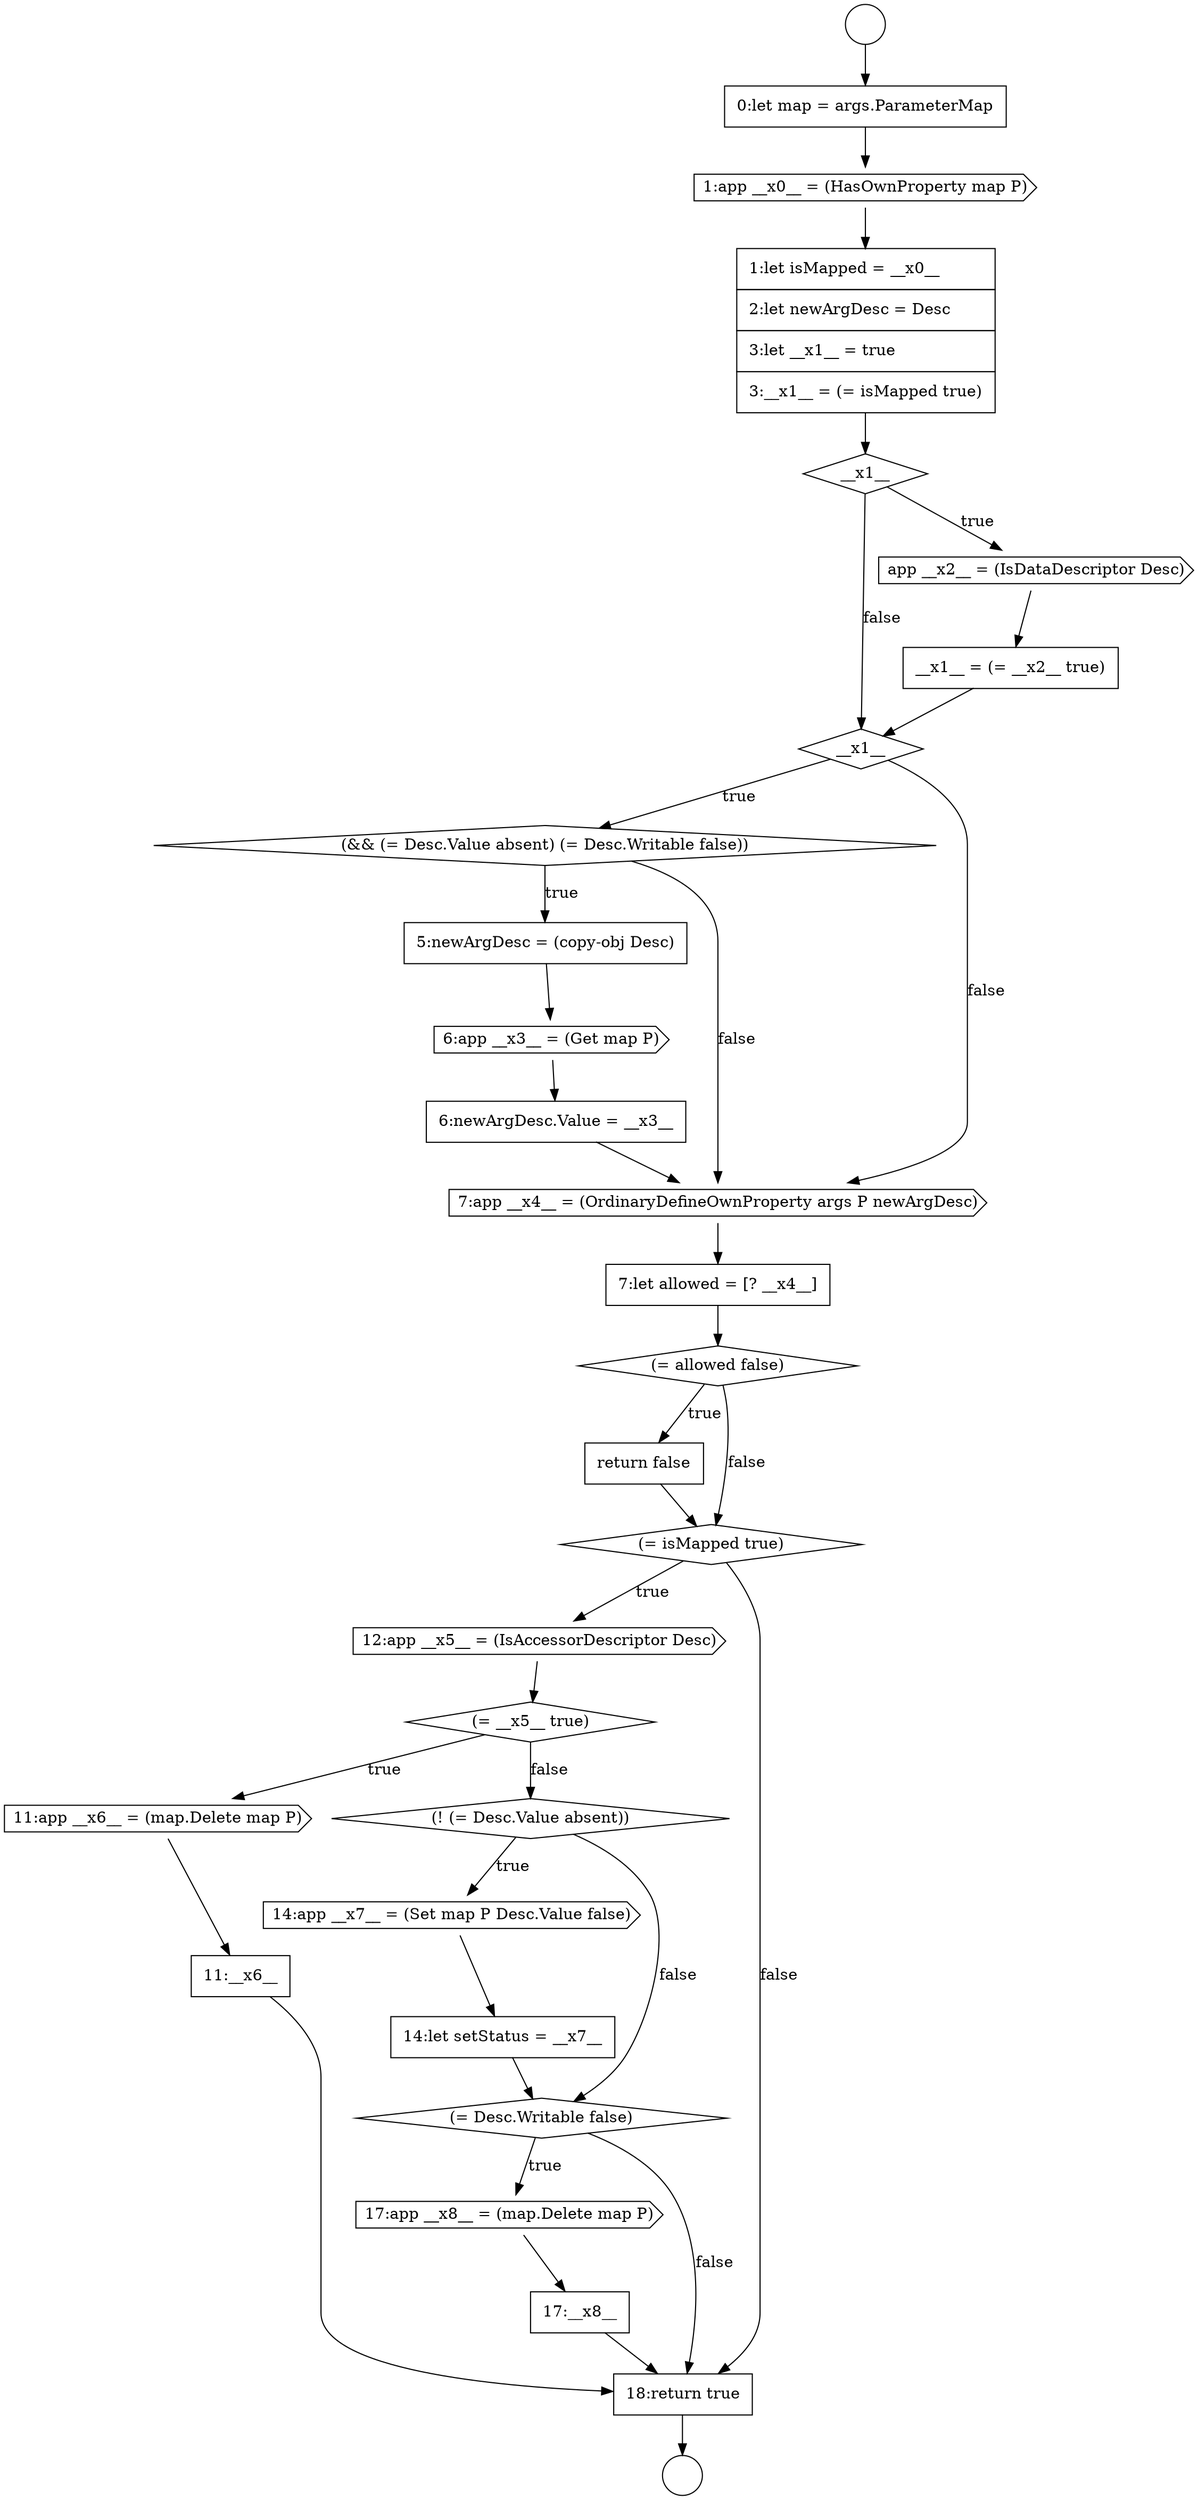 digraph {
  node2778 [shape=cds, label=<<font color="black">11:app __x6__ = (map.Delete map P)</font>> color="black" fillcolor="white" style=filled]
  node2776 [shape=cds, label=<<font color="black">12:app __x5__ = (IsAccessorDescriptor Desc)</font>> color="black" fillcolor="white" style=filled]
  node2763 [shape=diamond, label=<<font color="black">__x1__</font>> color="black" fillcolor="white" style=filled]
  node2767 [shape=diamond, label=<<font color="black">(&amp;&amp; (= Desc.Value absent) (= Desc.Writable false))</font>> color="black" fillcolor="white" style=filled]
  node2773 [shape=diamond, label=<<font color="black">(= allowed false)</font>> color="black" fillcolor="white" style=filled]
  node2781 [shape=cds, label=<<font color="black">14:app __x7__ = (Set map P Desc.Value false)</font>> color="black" fillcolor="white" style=filled]
  node2766 [shape=diamond, label=<<font color="black">__x1__</font>> color="black" fillcolor="white" style=filled]
  node2761 [shape=cds, label=<<font color="black">1:app __x0__ = (HasOwnProperty map P)</font>> color="black" fillcolor="white" style=filled]
  node2759 [shape=circle label=" " color="black" fillcolor="white" style=filled]
  node2774 [shape=none, margin=0, label=<<font color="black">
    <table border="0" cellborder="1" cellspacing="0" cellpadding="10">
      <tr><td align="left">return false</td></tr>
    </table>
  </font>> color="black" fillcolor="white" style=filled]
  node2784 [shape=cds, label=<<font color="black">17:app __x8__ = (map.Delete map P)</font>> color="black" fillcolor="white" style=filled]
  node2764 [shape=cds, label=<<font color="black">app __x2__ = (IsDataDescriptor Desc)</font>> color="black" fillcolor="white" style=filled]
  node2768 [shape=none, margin=0, label=<<font color="black">
    <table border="0" cellborder="1" cellspacing="0" cellpadding="10">
      <tr><td align="left">5:newArgDesc = (copy-obj Desc)</td></tr>
    </table>
  </font>> color="black" fillcolor="white" style=filled]
  node2783 [shape=diamond, label=<<font color="black">(= Desc.Writable false)</font>> color="black" fillcolor="white" style=filled]
  node2771 [shape=cds, label=<<font color="black">7:app __x4__ = (OrdinaryDefineOwnProperty args P newArgDesc)</font>> color="black" fillcolor="white" style=filled]
  node2782 [shape=none, margin=0, label=<<font color="black">
    <table border="0" cellborder="1" cellspacing="0" cellpadding="10">
      <tr><td align="left">14:let setStatus = __x7__</td></tr>
    </table>
  </font>> color="black" fillcolor="white" style=filled]
  node2777 [shape=diamond, label=<<font color="black">(= __x5__ true)</font>> color="black" fillcolor="white" style=filled]
  node2772 [shape=none, margin=0, label=<<font color="black">
    <table border="0" cellborder="1" cellspacing="0" cellpadding="10">
      <tr><td align="left">7:let allowed = [? __x4__]</td></tr>
    </table>
  </font>> color="black" fillcolor="white" style=filled]
  node2762 [shape=none, margin=0, label=<<font color="black">
    <table border="0" cellborder="1" cellspacing="0" cellpadding="10">
      <tr><td align="left">1:let isMapped = __x0__</td></tr>
      <tr><td align="left">2:let newArgDesc = Desc</td></tr>
      <tr><td align="left">3:let __x1__ = true</td></tr>
      <tr><td align="left">3:__x1__ = (= isMapped true)</td></tr>
    </table>
  </font>> color="black" fillcolor="white" style=filled]
  node2758 [shape=circle label=" " color="black" fillcolor="white" style=filled]
  node2769 [shape=cds, label=<<font color="black">6:app __x3__ = (Get map P)</font>> color="black" fillcolor="white" style=filled]
  node2780 [shape=diamond, label=<<font color="black">(! (= Desc.Value absent))</font>> color="black" fillcolor="white" style=filled]
  node2785 [shape=none, margin=0, label=<<font color="black">
    <table border="0" cellborder="1" cellspacing="0" cellpadding="10">
      <tr><td align="left">17:__x8__</td></tr>
    </table>
  </font>> color="black" fillcolor="white" style=filled]
  node2770 [shape=none, margin=0, label=<<font color="black">
    <table border="0" cellborder="1" cellspacing="0" cellpadding="10">
      <tr><td align="left">6:newArgDesc.Value = __x3__</td></tr>
    </table>
  </font>> color="black" fillcolor="white" style=filled]
  node2765 [shape=none, margin=0, label=<<font color="black">
    <table border="0" cellborder="1" cellspacing="0" cellpadding="10">
      <tr><td align="left">__x1__ = (= __x2__ true)</td></tr>
    </table>
  </font>> color="black" fillcolor="white" style=filled]
  node2760 [shape=none, margin=0, label=<<font color="black">
    <table border="0" cellborder="1" cellspacing="0" cellpadding="10">
      <tr><td align="left">0:let map = args.ParameterMap</td></tr>
    </table>
  </font>> color="black" fillcolor="white" style=filled]
  node2775 [shape=diamond, label=<<font color="black">(= isMapped true)</font>> color="black" fillcolor="white" style=filled]
  node2786 [shape=none, margin=0, label=<<font color="black">
    <table border="0" cellborder="1" cellspacing="0" cellpadding="10">
      <tr><td align="left">18:return true</td></tr>
    </table>
  </font>> color="black" fillcolor="white" style=filled]
  node2779 [shape=none, margin=0, label=<<font color="black">
    <table border="0" cellborder="1" cellspacing="0" cellpadding="10">
      <tr><td align="left">11:__x6__</td></tr>
    </table>
  </font>> color="black" fillcolor="white" style=filled]
  node2777 -> node2778 [label=<<font color="black">true</font>> color="black"]
  node2777 -> node2780 [label=<<font color="black">false</font>> color="black"]
  node2761 -> node2762 [ color="black"]
  node2778 -> node2779 [ color="black"]
  node2781 -> node2782 [ color="black"]
  node2768 -> node2769 [ color="black"]
  node2774 -> node2775 [ color="black"]
  node2783 -> node2784 [label=<<font color="black">true</font>> color="black"]
  node2783 -> node2786 [label=<<font color="black">false</font>> color="black"]
  node2766 -> node2767 [label=<<font color="black">true</font>> color="black"]
  node2766 -> node2771 [label=<<font color="black">false</font>> color="black"]
  node2780 -> node2781 [label=<<font color="black">true</font>> color="black"]
  node2780 -> node2783 [label=<<font color="black">false</font>> color="black"]
  node2786 -> node2759 [ color="black"]
  node2785 -> node2786 [ color="black"]
  node2767 -> node2768 [label=<<font color="black">true</font>> color="black"]
  node2767 -> node2771 [label=<<font color="black">false</font>> color="black"]
  node2773 -> node2774 [label=<<font color="black">true</font>> color="black"]
  node2773 -> node2775 [label=<<font color="black">false</font>> color="black"]
  node2764 -> node2765 [ color="black"]
  node2784 -> node2785 [ color="black"]
  node2776 -> node2777 [ color="black"]
  node2758 -> node2760 [ color="black"]
  node2762 -> node2763 [ color="black"]
  node2775 -> node2776 [label=<<font color="black">true</font>> color="black"]
  node2775 -> node2786 [label=<<font color="black">false</font>> color="black"]
  node2765 -> node2766 [ color="black"]
  node2763 -> node2764 [label=<<font color="black">true</font>> color="black"]
  node2763 -> node2766 [label=<<font color="black">false</font>> color="black"]
  node2760 -> node2761 [ color="black"]
  node2770 -> node2771 [ color="black"]
  node2772 -> node2773 [ color="black"]
  node2779 -> node2786 [ color="black"]
  node2782 -> node2783 [ color="black"]
  node2771 -> node2772 [ color="black"]
  node2769 -> node2770 [ color="black"]
}
